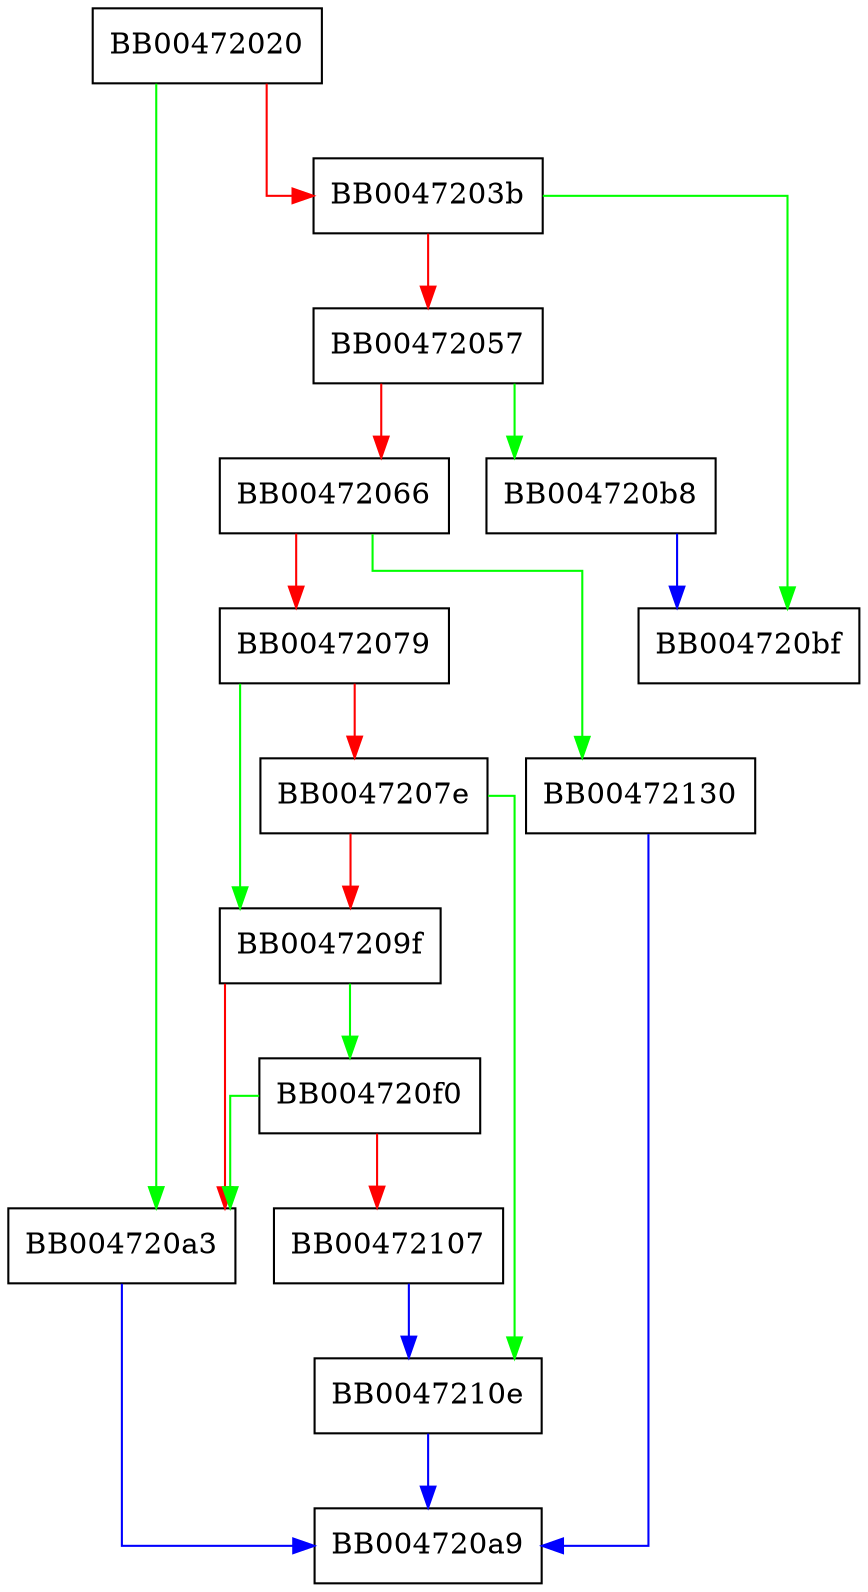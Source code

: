 digraph set_cert_key_stuff {
  node [shape="box"];
  graph [splines=ortho];
  BB00472020 -> BB004720a3 [color="green"];
  BB00472020 -> BB0047203b [color="red"];
  BB0047203b -> BB004720bf [color="green"];
  BB0047203b -> BB00472057 [color="red"];
  BB00472057 -> BB004720b8 [color="green"];
  BB00472057 -> BB00472066 [color="red"];
  BB00472066 -> BB00472130 [color="green"];
  BB00472066 -> BB00472079 [color="red"];
  BB00472079 -> BB0047209f [color="green"];
  BB00472079 -> BB0047207e [color="red"];
  BB0047207e -> BB0047210e [color="green"];
  BB0047207e -> BB0047209f [color="red"];
  BB0047209f -> BB004720f0 [color="green"];
  BB0047209f -> BB004720a3 [color="red"];
  BB004720a3 -> BB004720a9 [color="blue"];
  BB004720b8 -> BB004720bf [color="blue"];
  BB004720f0 -> BB004720a3 [color="green"];
  BB004720f0 -> BB00472107 [color="red"];
  BB00472107 -> BB0047210e [color="blue"];
  BB0047210e -> BB004720a9 [color="blue"];
  BB00472130 -> BB004720a9 [color="blue"];
}